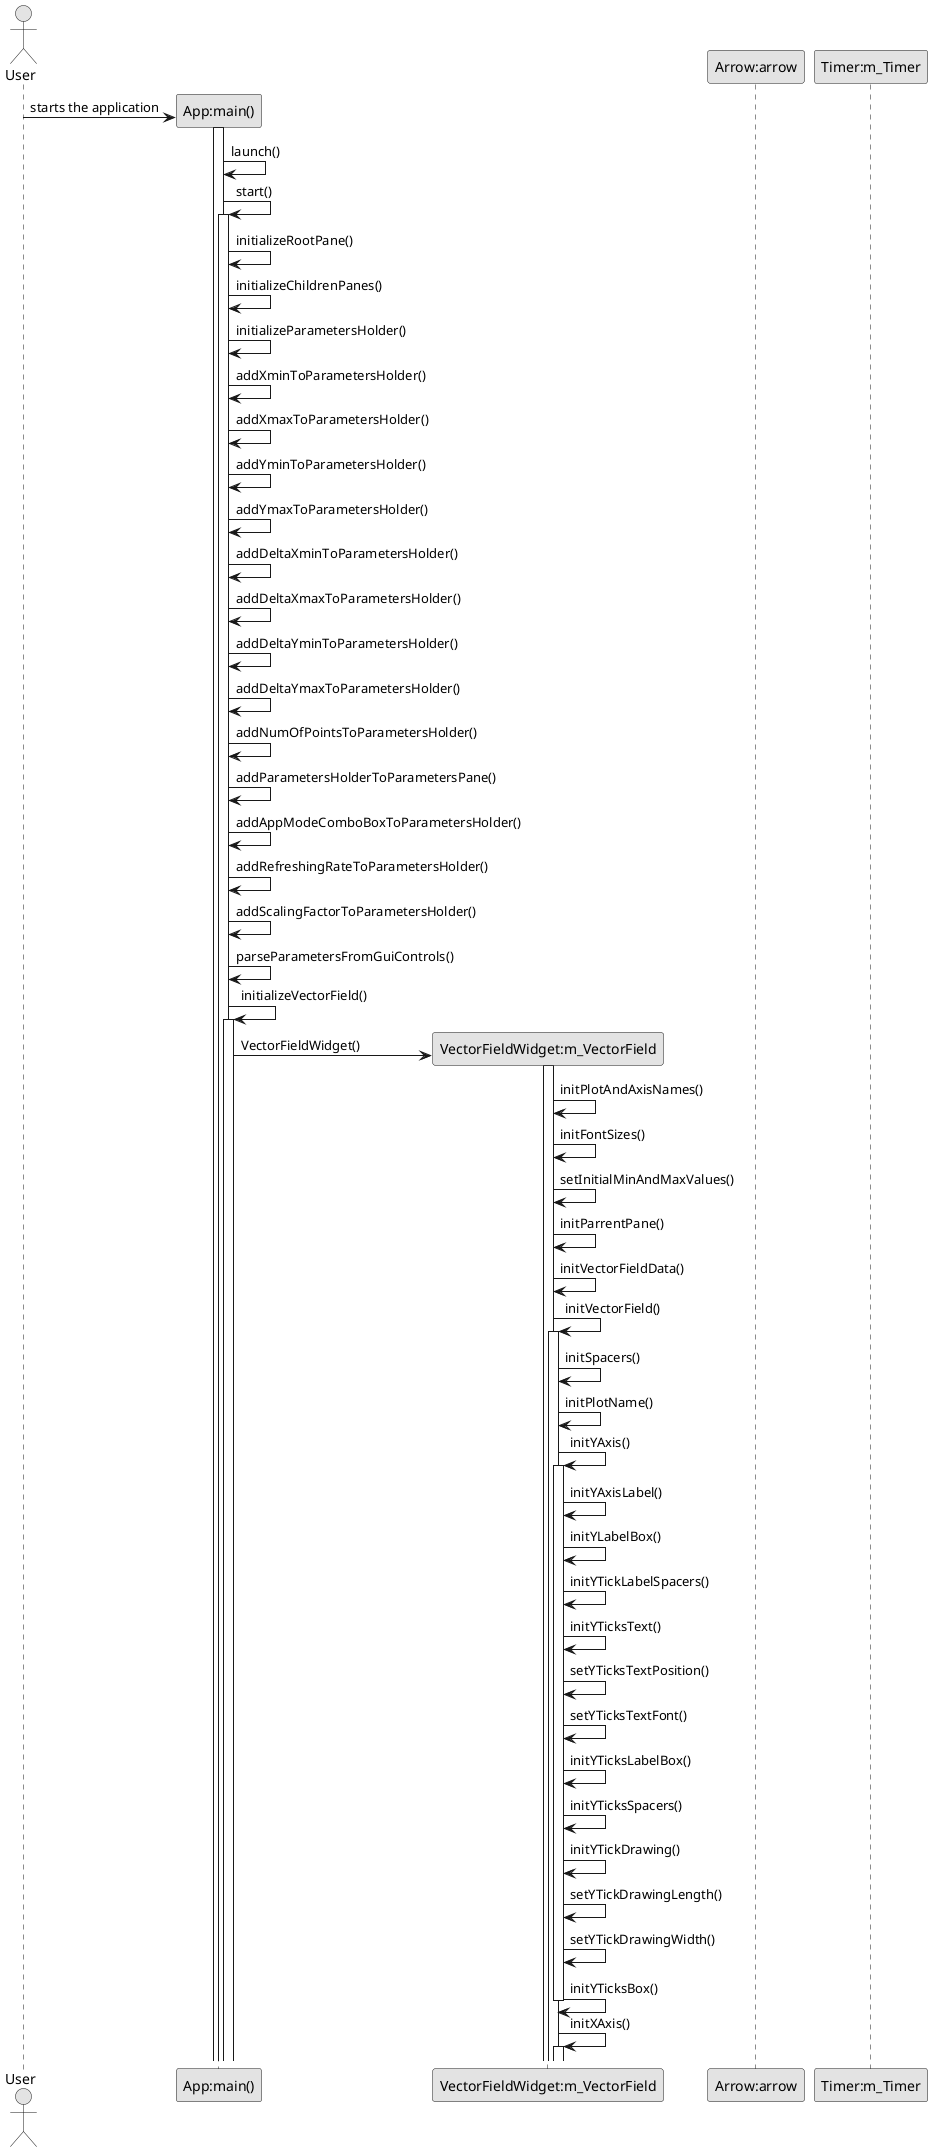 @startuml
skinparam monochrome true
skinparam classAttributeIconSize 0
actor User
participant "App:main()" as A
participant "VectorFieldWidget:m_VectorField" as B
participant "Arrow:arrow" as C
participant "Timer:m_Timer" as D
User -> A **: starts the application
activate A
A -> A : launch()
A -> A : start()
Activate A
A -> A : initializeRootPane()
A -> A : initializeChildrenPanes()
A -> A : initializeParametersHolder()
A -> A : addXminToParametersHolder()
A -> A : addXmaxToParametersHolder()
A -> A : addYminToParametersHolder()
A -> A : addYmaxToParametersHolder()
A -> A : addDeltaXminToParametersHolder()
A -> A : addDeltaXmaxToParametersHolder()
A -> A : addDeltaYminToParametersHolder()
A -> A : addDeltaYmaxToParametersHolder()
A -> A : addNumOfPointsToParametersHolder()
A -> A : addParametersHolderToParametersPane()
A -> A : addAppModeComboBoxToParametersHolder()
A -> A : addRefreshingRateToParametersHolder()
A -> A : addScalingFactorToParametersHolder()
A -> A : parseParametersFromGuiControls()
A -> A : initializeVectorField()
activate A
A -> B **: VectorFieldWidget()
activate B
B -> B : initPlotAndAxisNames()
B -> B : initFontSizes()
B -> B : setInitialMinAndMaxValues()
B -> B : initParrentPane()
B -> B : initVectorFieldData()
B -> B : initVectorField()
activate B
B -> B : initSpacers()
B -> B : initPlotName()
B -> B : initYAxis()
activate B
B -> B : initYAxisLabel()
B -> B : initYLabelBox()
B -> B : initYTickLabelSpacers()
B -> B : initYTicksText()
B -> B : setYTicksTextPosition()
B -> B : setYTicksTextFont()
B -> B : initYTicksLabelBox()
B -> B : initYTicksSpacers()
B -> B : initYTickDrawing()
B -> B : setYTickDrawingLength()
B -> B : setYTickDrawingWidth()
B -> B : initYTicksBox()
deactivate B
B -> B : initXAxis()
activate B
@enduml